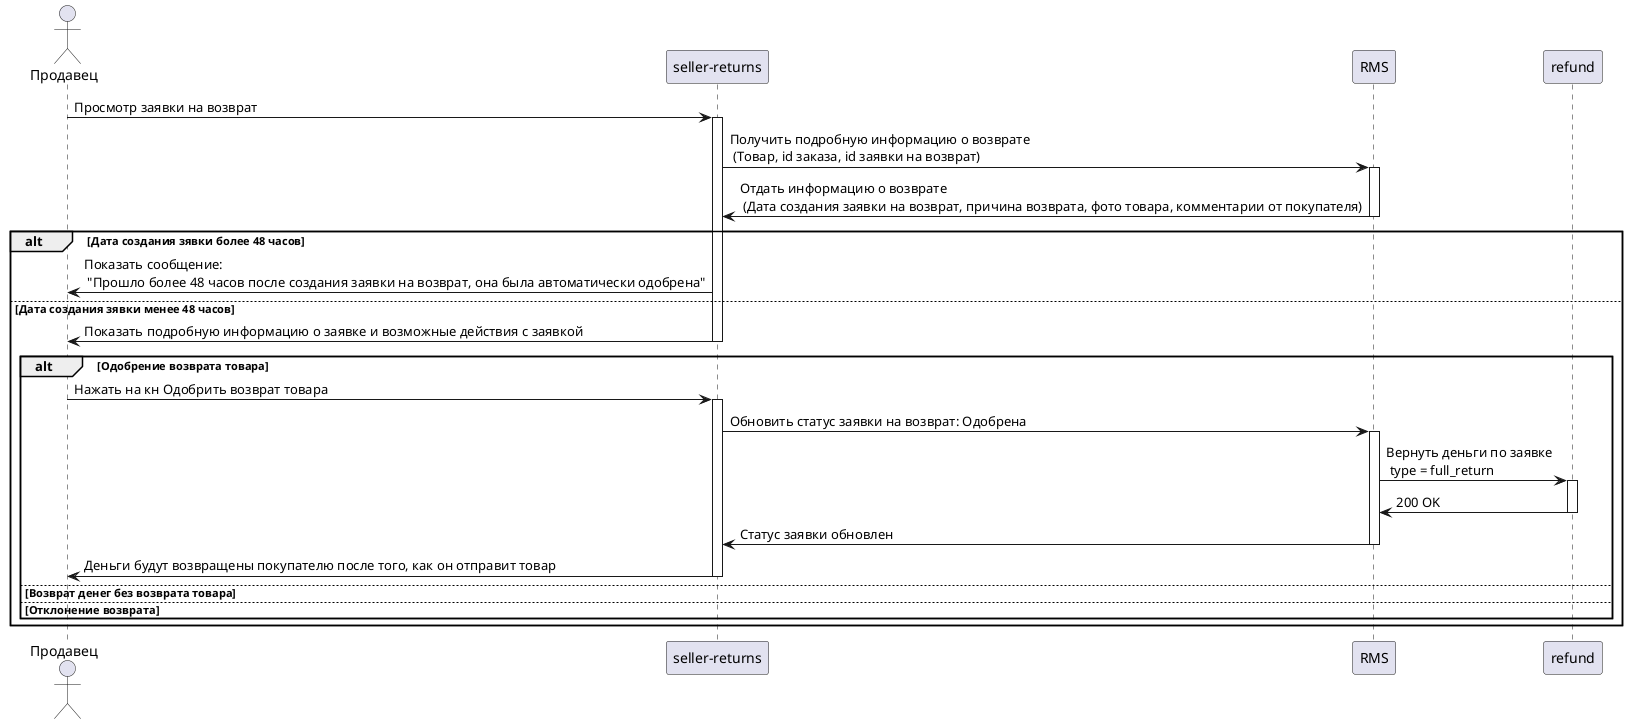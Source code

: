 @startuml
actor "Продавец" as seller
participant "seller-returns" as slr
participant "RMS" as rms
participant "refund" as refund

seller -> slr : Просмотр заявки на возврат
activate slr
slr -> rms : Получить подробную информацию о возврате \n (Товар, id заказа, id заявки на возврат)
activate rms
rms -> slr : Отдать информацию о возврате \n (Дата создания заявки на возврат, причина возврата, фото товара, комментарии от покупателя)
deactivate rms
alt Дата создания зявки более 48 часов
slr -> seller : Показать сообщение: \n "Прошло более 48 часов после создания заявки на возврат, она была автоматически одобрена"
else Дата создания зявки менее 48 часов
slr -> seller : Показать подробную информацию о заявке и возможные действия с заявкой
deactivate slr
alt Одобрение возврата товара
seller -> slr : Нажать на кн Одобрить возврат товара
activate slr
slr -> rms : Обновить статус заявки на возврат: Одобрена
activate rms
rms -> refund : Вернуть деньги по заявке \n type = full_return
activate refund
refund -> rms: 200 OK
deactivate refund
rms -> slr : Статус заявки обновлен
deactivate rms
slr -> seller : Деньги будут возвращены покупателю после того, как он отправит товар
deactivate slr
else Возврат денег без возврата товара
else Отклонение возврата
end alt
end alt
@enduml